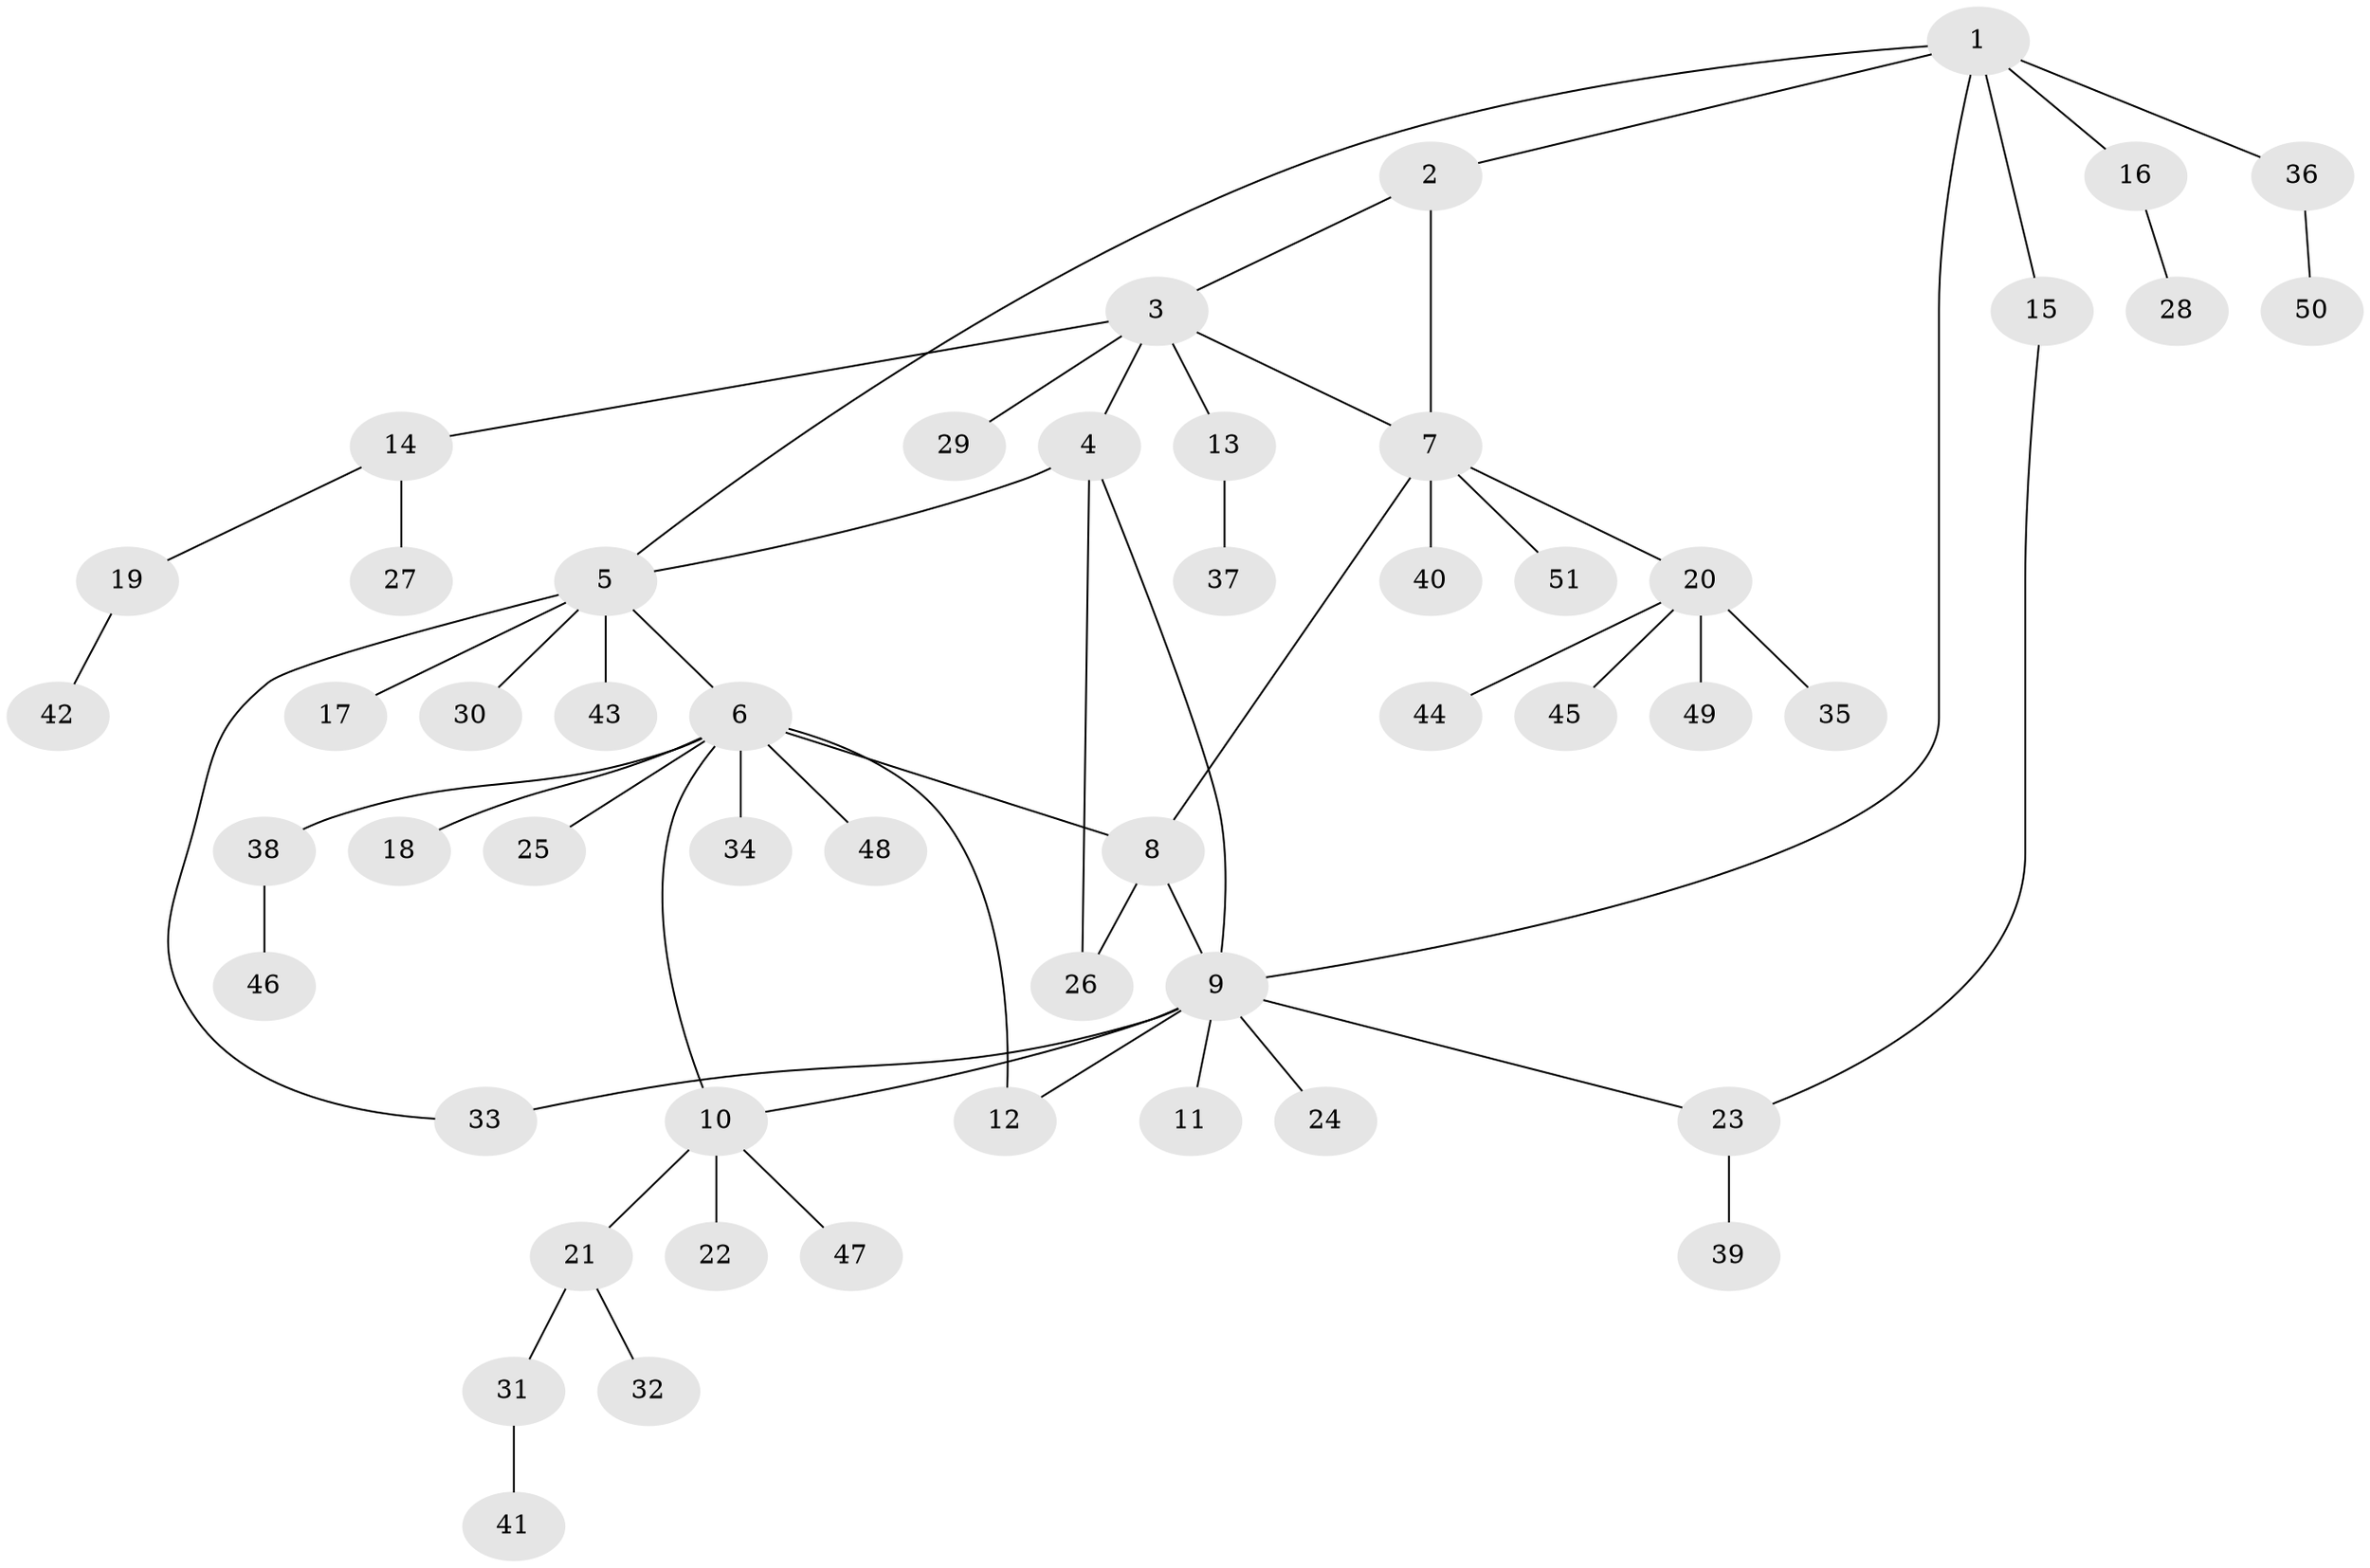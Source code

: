 // coarse degree distribution, {6: 0.027777777777777776, 3: 0.05555555555555555, 8: 0.05555555555555555, 4: 0.1111111111111111, 2: 0.1388888888888889, 1: 0.5277777777777778, 5: 0.05555555555555555, 7: 0.027777777777777776}
// Generated by graph-tools (version 1.1) at 2025/37/03/04/25 23:37:35]
// undirected, 51 vertices, 60 edges
graph export_dot {
  node [color=gray90,style=filled];
  1;
  2;
  3;
  4;
  5;
  6;
  7;
  8;
  9;
  10;
  11;
  12;
  13;
  14;
  15;
  16;
  17;
  18;
  19;
  20;
  21;
  22;
  23;
  24;
  25;
  26;
  27;
  28;
  29;
  30;
  31;
  32;
  33;
  34;
  35;
  36;
  37;
  38;
  39;
  40;
  41;
  42;
  43;
  44;
  45;
  46;
  47;
  48;
  49;
  50;
  51;
  1 -- 2;
  1 -- 5;
  1 -- 9;
  1 -- 15;
  1 -- 16;
  1 -- 36;
  2 -- 3;
  2 -- 7;
  3 -- 4;
  3 -- 7;
  3 -- 13;
  3 -- 14;
  3 -- 29;
  4 -- 5;
  4 -- 9;
  4 -- 26;
  5 -- 6;
  5 -- 17;
  5 -- 30;
  5 -- 33;
  5 -- 43;
  6 -- 8;
  6 -- 10;
  6 -- 12;
  6 -- 18;
  6 -- 25;
  6 -- 34;
  6 -- 38;
  6 -- 48;
  7 -- 8;
  7 -- 20;
  7 -- 40;
  7 -- 51;
  8 -- 9;
  8 -- 26;
  9 -- 10;
  9 -- 11;
  9 -- 12;
  9 -- 23;
  9 -- 24;
  9 -- 33;
  10 -- 21;
  10 -- 22;
  10 -- 47;
  13 -- 37;
  14 -- 19;
  14 -- 27;
  15 -- 23;
  16 -- 28;
  19 -- 42;
  20 -- 35;
  20 -- 44;
  20 -- 45;
  20 -- 49;
  21 -- 31;
  21 -- 32;
  23 -- 39;
  31 -- 41;
  36 -- 50;
  38 -- 46;
}
